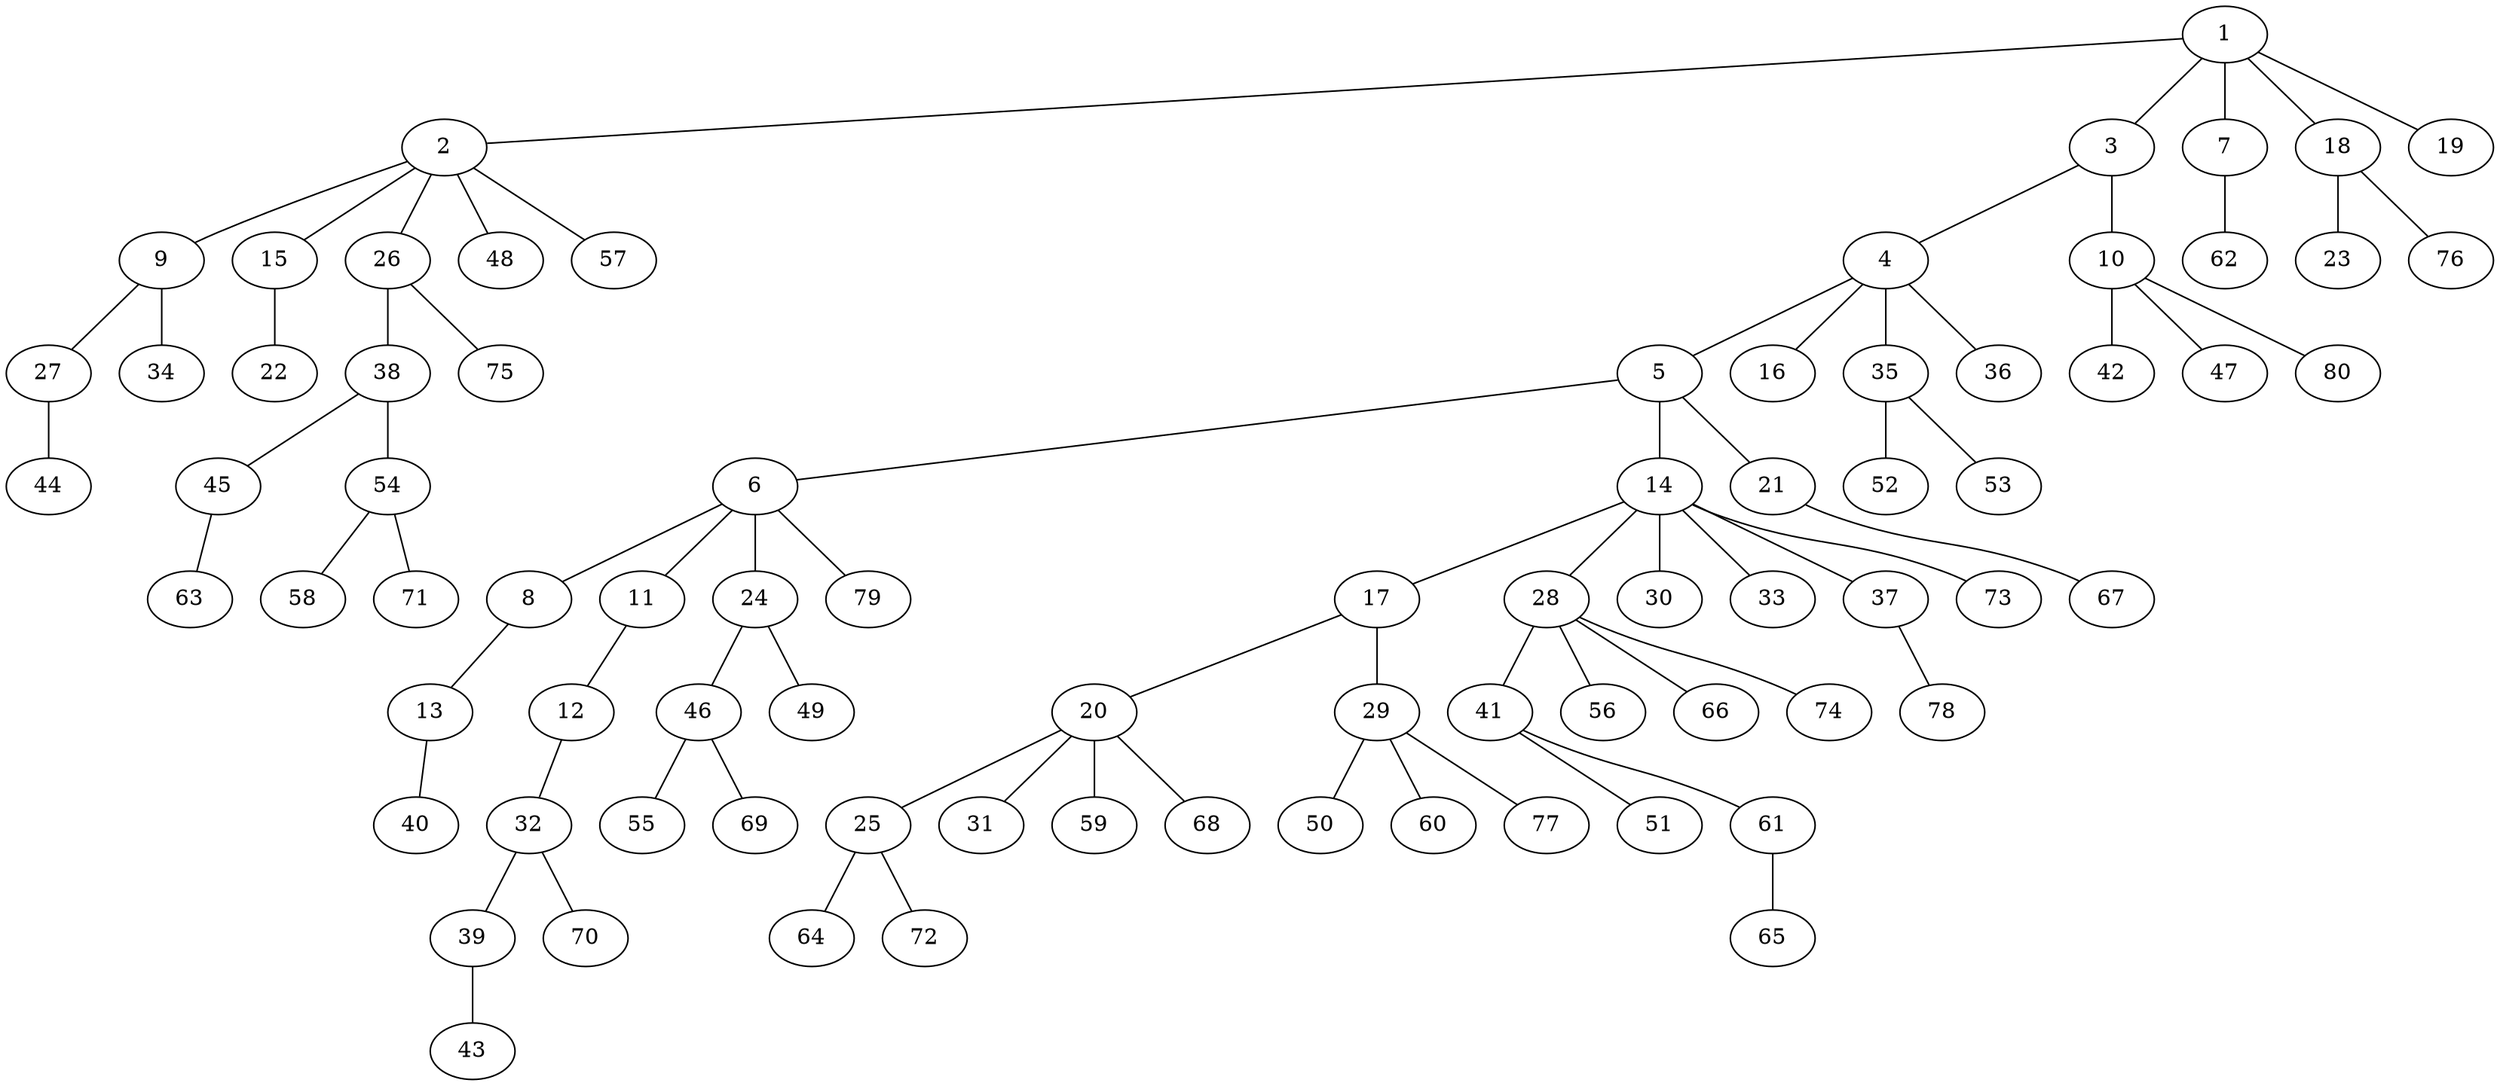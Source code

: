 graph graphname {1--2
1--3
1--7
1--18
1--19
2--9
2--15
2--26
2--48
2--57
3--4
3--10
4--5
4--16
4--35
4--36
5--6
5--14
5--21
6--8
6--11
6--24
6--79
7--62
8--13
9--27
9--34
10--42
10--47
10--80
11--12
12--32
13--40
14--17
14--28
14--30
14--33
14--37
14--73
15--22
17--20
17--29
18--23
18--76
20--25
20--31
20--59
20--68
21--67
24--46
24--49
25--64
25--72
26--38
26--75
27--44
28--41
28--56
28--66
28--74
29--50
29--60
29--77
32--39
32--70
35--52
35--53
37--78
38--45
38--54
39--43
41--51
41--61
45--63
46--55
46--69
54--58
54--71
61--65
}